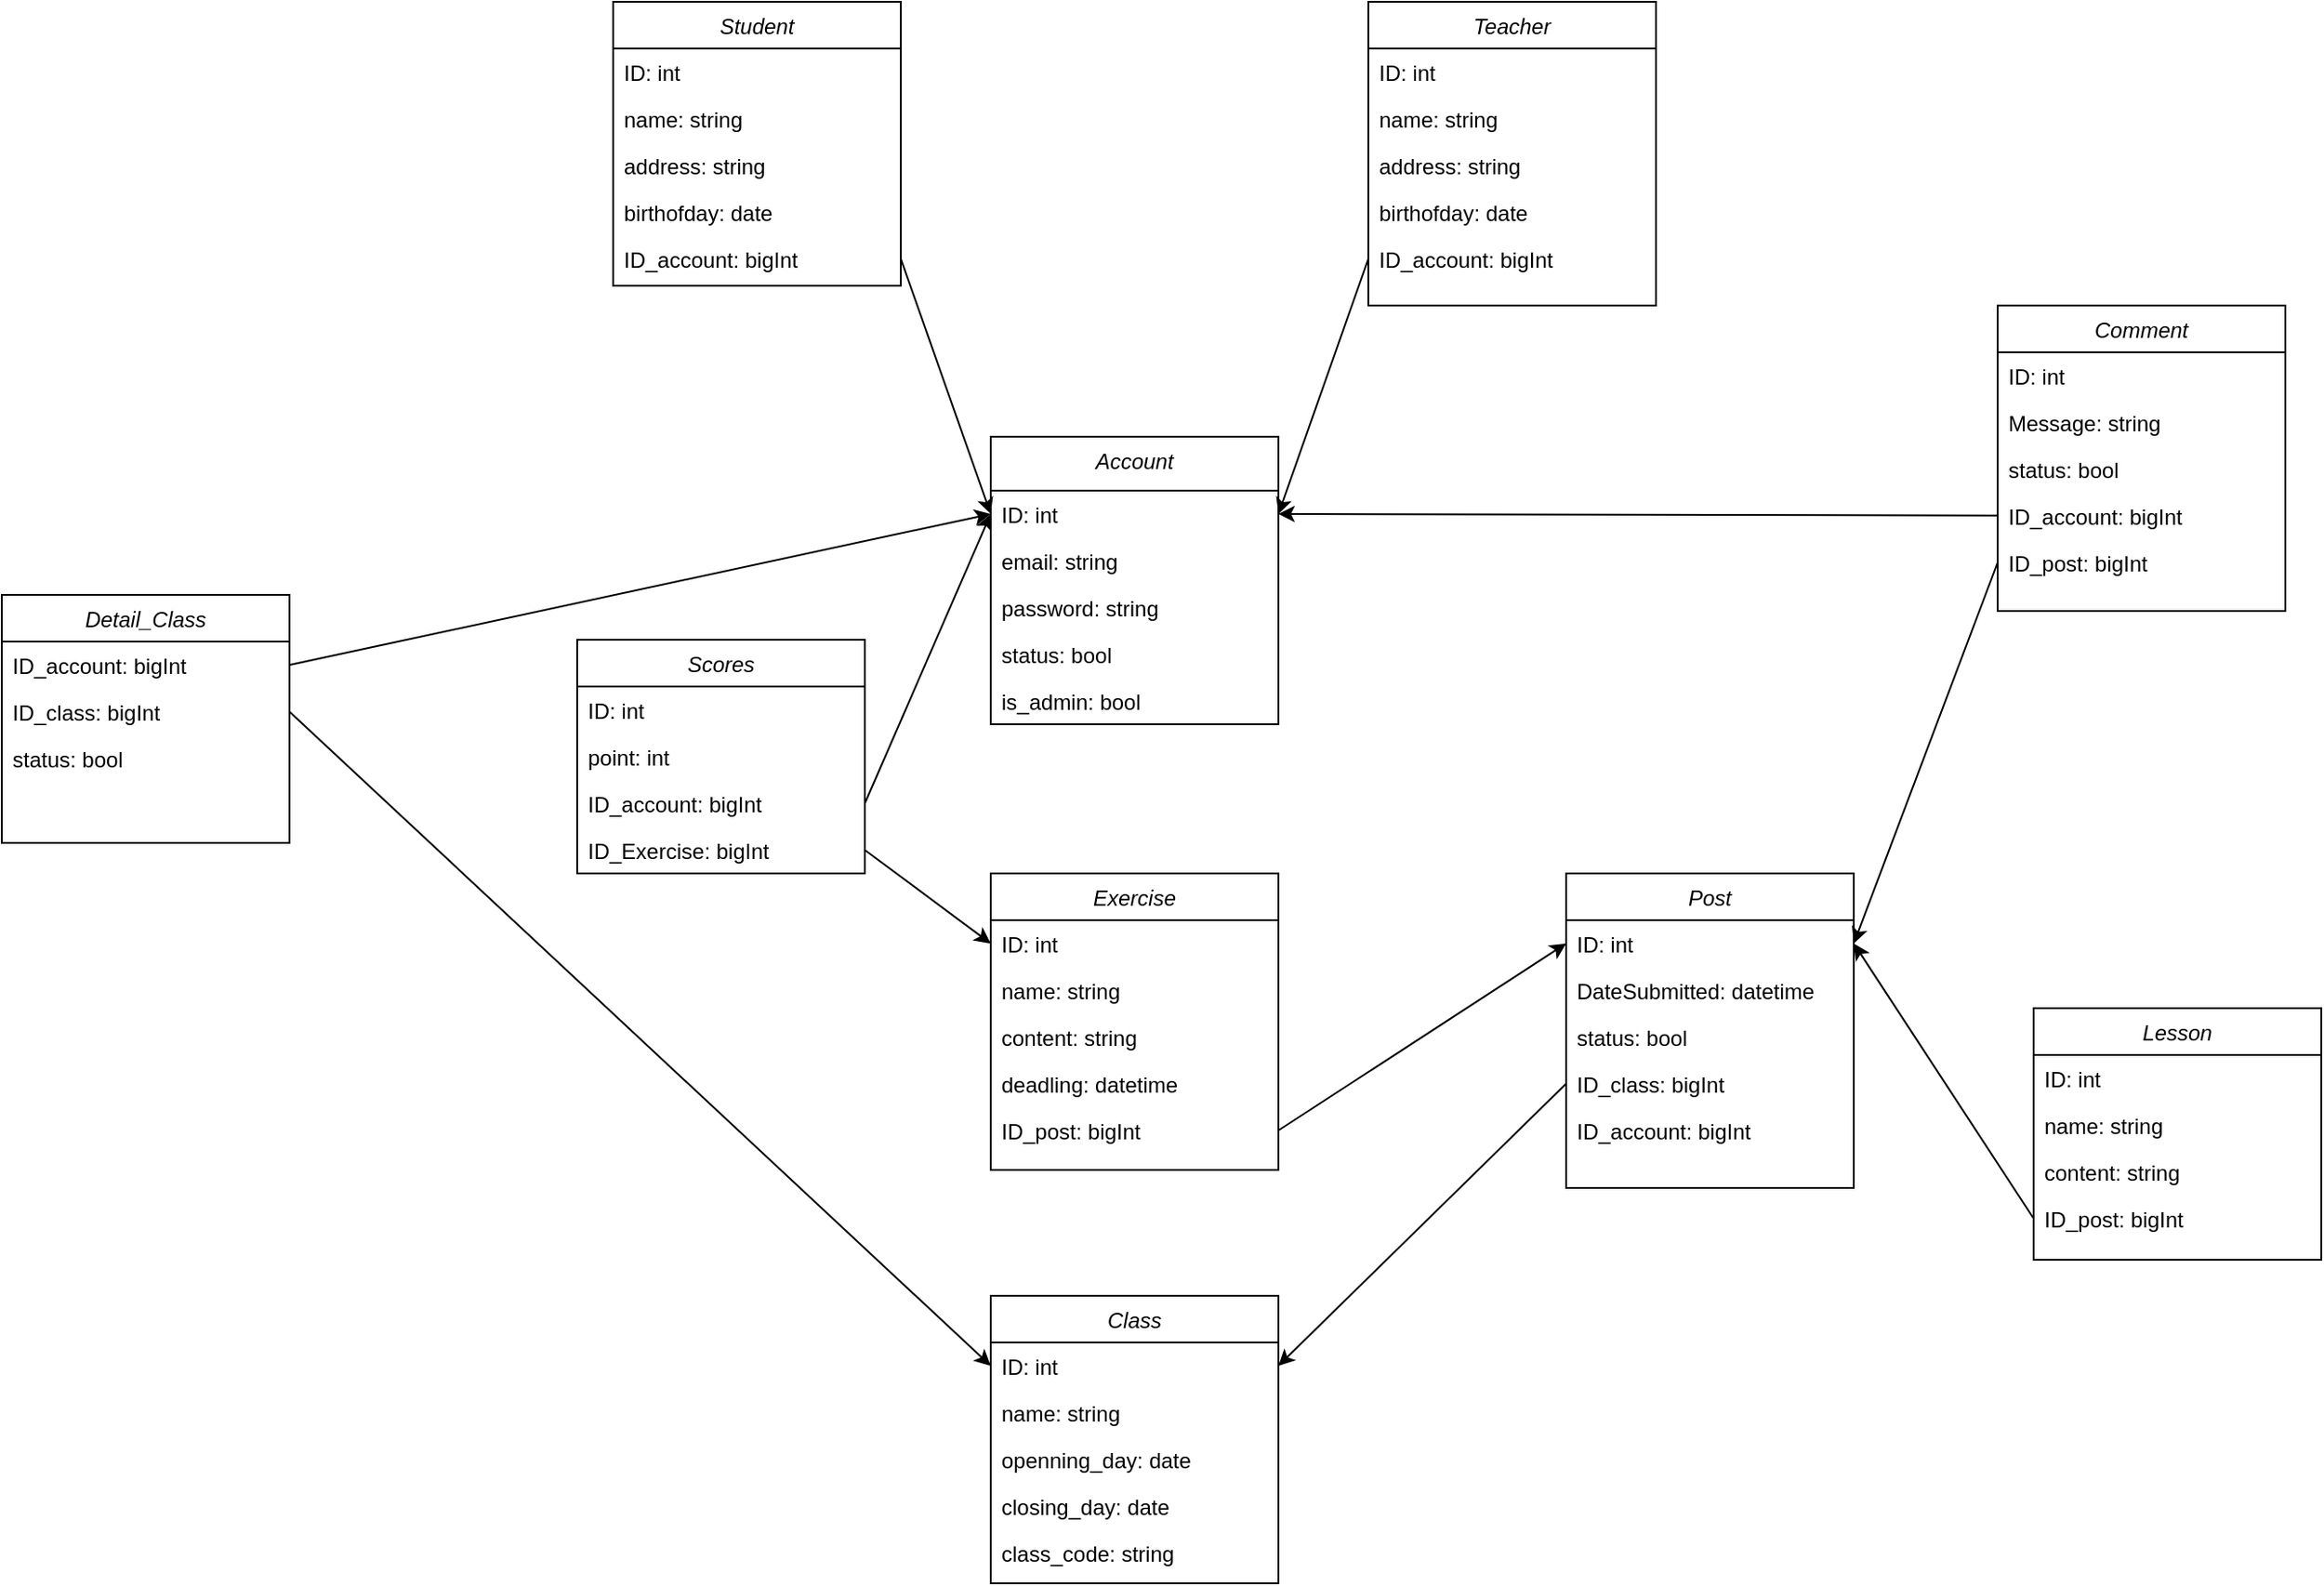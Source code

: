 <mxfile version="15.5.8" type="device"><diagram id="C5RBs43oDa-KdzZeNtuy" name="Page-1"><mxGraphModel dx="3530" dy="2778" grid="1" gridSize="10" guides="1" tooltips="1" connect="1" arrows="1" fold="1" page="1" pageScale="1" pageWidth="827" pageHeight="1169" math="0" shadow="0"><root><mxCell id="WIyWlLk6GJQsqaUBKTNV-0"/><mxCell id="WIyWlLk6GJQsqaUBKTNV-1" parent="WIyWlLk6GJQsqaUBKTNV-0"/><mxCell id="zkfFHV4jXpPFQw0GAbJ--0" value="Account" style="swimlane;fontStyle=2;align=center;verticalAlign=top;childLayout=stackLayout;horizontal=1;startSize=30;horizontalStack=0;resizeParent=1;resizeLast=0;collapsible=1;marginBottom=0;rounded=0;shadow=0;strokeWidth=1;" parent="WIyWlLk6GJQsqaUBKTNV-1" vertex="1"><mxGeometry x="380" y="92" width="160" height="160" as="geometry"><mxRectangle x="230" y="140" width="160" height="26" as="alternateBounds"/></mxGeometry></mxCell><mxCell id="zkfFHV4jXpPFQw0GAbJ--1" value="ID: int" style="text;align=left;verticalAlign=top;spacingLeft=4;spacingRight=4;overflow=hidden;rotatable=0;points=[[0,0.5],[1,0.5]];portConstraint=eastwest;" parent="zkfFHV4jXpPFQw0GAbJ--0" vertex="1"><mxGeometry y="30" width="160" height="26" as="geometry"/></mxCell><mxCell id="zkfFHV4jXpPFQw0GAbJ--2" value="email: string" style="text;align=left;verticalAlign=top;spacingLeft=4;spacingRight=4;overflow=hidden;rotatable=0;points=[[0,0.5],[1,0.5]];portConstraint=eastwest;rounded=0;shadow=0;html=0;" parent="zkfFHV4jXpPFQw0GAbJ--0" vertex="1"><mxGeometry y="56" width="160" height="26" as="geometry"/></mxCell><mxCell id="zkfFHV4jXpPFQw0GAbJ--3" value="password: string" style="text;align=left;verticalAlign=top;spacingLeft=4;spacingRight=4;overflow=hidden;rotatable=0;points=[[0,0.5],[1,0.5]];portConstraint=eastwest;rounded=0;shadow=0;html=0;" parent="zkfFHV4jXpPFQw0GAbJ--0" vertex="1"><mxGeometry y="82" width="160" height="26" as="geometry"/></mxCell><mxCell id="38B62HtG6bArxAZqxYlB-52" value="status: bool" style="text;align=left;verticalAlign=top;spacingLeft=4;spacingRight=4;overflow=hidden;rotatable=0;points=[[0,0.5],[1,0.5]];portConstraint=eastwest;" parent="zkfFHV4jXpPFQw0GAbJ--0" vertex="1"><mxGeometry y="108" width="160" height="26" as="geometry"/></mxCell><mxCell id="38B62HtG6bArxAZqxYlB-0" value="is_admin: bool" style="text;align=left;verticalAlign=top;spacingLeft=4;spacingRight=4;overflow=hidden;rotatable=0;points=[[0,0.5],[1,0.5]];portConstraint=eastwest;rounded=0;shadow=0;html=0;" parent="zkfFHV4jXpPFQw0GAbJ--0" vertex="1"><mxGeometry y="134" width="160" height="26" as="geometry"/></mxCell><mxCell id="zkfFHV4jXpPFQw0GAbJ--6" value="Class" style="swimlane;fontStyle=2;align=center;verticalAlign=top;childLayout=stackLayout;horizontal=1;startSize=26;horizontalStack=0;resizeParent=1;resizeLast=0;collapsible=1;marginBottom=0;rounded=0;shadow=0;strokeWidth=1;" parent="WIyWlLk6GJQsqaUBKTNV-1" vertex="1"><mxGeometry x="380" y="570" width="160" height="160" as="geometry"><mxRectangle x="130" y="380" width="160" height="26" as="alternateBounds"/></mxGeometry></mxCell><mxCell id="zkfFHV4jXpPFQw0GAbJ--7" value="ID: int" style="text;align=left;verticalAlign=top;spacingLeft=4;spacingRight=4;overflow=hidden;rotatable=0;points=[[0,0.5],[1,0.5]];portConstraint=eastwest;" parent="zkfFHV4jXpPFQw0GAbJ--6" vertex="1"><mxGeometry y="26" width="160" height="26" as="geometry"/></mxCell><mxCell id="zkfFHV4jXpPFQw0GAbJ--8" value="name: string" style="text;align=left;verticalAlign=top;spacingLeft=4;spacingRight=4;overflow=hidden;rotatable=0;points=[[0,0.5],[1,0.5]];portConstraint=eastwest;rounded=0;shadow=0;html=0;" parent="zkfFHV4jXpPFQw0GAbJ--6" vertex="1"><mxGeometry y="52" width="160" height="26" as="geometry"/></mxCell><mxCell id="zkfFHV4jXpPFQw0GAbJ--11" value="openning_day: date" style="text;align=left;verticalAlign=top;spacingLeft=4;spacingRight=4;overflow=hidden;rotatable=0;points=[[0,0.5],[1,0.5]];portConstraint=eastwest;" parent="zkfFHV4jXpPFQw0GAbJ--6" vertex="1"><mxGeometry y="78" width="160" height="26" as="geometry"/></mxCell><mxCell id="38B62HtG6bArxAZqxYlB-29" value="closing_day: date" style="text;align=left;verticalAlign=top;spacingLeft=4;spacingRight=4;overflow=hidden;rotatable=0;points=[[0,0.5],[1,0.5]];portConstraint=eastwest;" parent="zkfFHV4jXpPFQw0GAbJ--6" vertex="1"><mxGeometry y="104" width="160" height="26" as="geometry"/></mxCell><mxCell id="38B62HtG6bArxAZqxYlB-32" value="class_code: string" style="text;align=left;verticalAlign=top;spacingLeft=4;spacingRight=4;overflow=hidden;rotatable=0;points=[[0,0.5],[1,0.5]];portConstraint=eastwest;" parent="zkfFHV4jXpPFQw0GAbJ--6" vertex="1"><mxGeometry y="130" width="160" height="26" as="geometry"/></mxCell><mxCell id="zkfFHV4jXpPFQw0GAbJ--17" value="Student" style="swimlane;fontStyle=2;align=center;verticalAlign=top;childLayout=stackLayout;horizontal=1;startSize=26;horizontalStack=0;resizeParent=1;resizeLast=0;collapsible=1;marginBottom=0;rounded=0;shadow=0;strokeWidth=1;" parent="WIyWlLk6GJQsqaUBKTNV-1" vertex="1"><mxGeometry x="170" y="-150" width="160" height="158" as="geometry"><mxRectangle x="550" y="140" width="160" height="26" as="alternateBounds"/></mxGeometry></mxCell><mxCell id="zkfFHV4jXpPFQw0GAbJ--18" value="ID: int" style="text;align=left;verticalAlign=top;spacingLeft=4;spacingRight=4;overflow=hidden;rotatable=0;points=[[0,0.5],[1,0.5]];portConstraint=eastwest;" parent="zkfFHV4jXpPFQw0GAbJ--17" vertex="1"><mxGeometry y="26" width="160" height="26" as="geometry"/></mxCell><mxCell id="zkfFHV4jXpPFQw0GAbJ--19" value="name: string" style="text;align=left;verticalAlign=top;spacingLeft=4;spacingRight=4;overflow=hidden;rotatable=0;points=[[0,0.5],[1,0.5]];portConstraint=eastwest;rounded=0;shadow=0;html=0;" parent="zkfFHV4jXpPFQw0GAbJ--17" vertex="1"><mxGeometry y="52" width="160" height="26" as="geometry"/></mxCell><mxCell id="zkfFHV4jXpPFQw0GAbJ--20" value="address: string" style="text;align=left;verticalAlign=top;spacingLeft=4;spacingRight=4;overflow=hidden;rotatable=0;points=[[0,0.5],[1,0.5]];portConstraint=eastwest;rounded=0;shadow=0;html=0;" parent="zkfFHV4jXpPFQw0GAbJ--17" vertex="1"><mxGeometry y="78" width="160" height="26" as="geometry"/></mxCell><mxCell id="zkfFHV4jXpPFQw0GAbJ--21" value="birthofday: date" style="text;align=left;verticalAlign=top;spacingLeft=4;spacingRight=4;overflow=hidden;rotatable=0;points=[[0,0.5],[1,0.5]];portConstraint=eastwest;rounded=0;shadow=0;html=0;" parent="zkfFHV4jXpPFQw0GAbJ--17" vertex="1"><mxGeometry y="104" width="160" height="26" as="geometry"/></mxCell><mxCell id="zkfFHV4jXpPFQw0GAbJ--25" value="ID_account: bigInt" style="text;align=left;verticalAlign=top;spacingLeft=4;spacingRight=4;overflow=hidden;rotatable=0;points=[[0,0.5],[1,0.5]];portConstraint=eastwest;" parent="zkfFHV4jXpPFQw0GAbJ--17" vertex="1"><mxGeometry y="130" width="160" height="26" as="geometry"/></mxCell><mxCell id="38B62HtG6bArxAZqxYlB-1" style="rounded=0;orthogonalLoop=1;jettySize=auto;html=1;entryX=0;entryY=0.5;entryDx=0;entryDy=0;exitX=1;exitY=0.5;exitDx=0;exitDy=0;" parent="WIyWlLk6GJQsqaUBKTNV-1" source="zkfFHV4jXpPFQw0GAbJ--25" target="zkfFHV4jXpPFQw0GAbJ--1" edge="1"><mxGeometry relative="1" as="geometry"/></mxCell><mxCell id="38B62HtG6bArxAZqxYlB-2" value="Teacher" style="swimlane;fontStyle=2;align=center;verticalAlign=top;childLayout=stackLayout;horizontal=1;startSize=26;horizontalStack=0;resizeParent=1;resizeLast=0;collapsible=1;marginBottom=0;rounded=0;shadow=0;strokeWidth=1;" parent="WIyWlLk6GJQsqaUBKTNV-1" vertex="1"><mxGeometry x="590" y="-150" width="160" height="169" as="geometry"><mxRectangle x="550" y="140" width="160" height="26" as="alternateBounds"/></mxGeometry></mxCell><mxCell id="38B62HtG6bArxAZqxYlB-3" value="ID: int" style="text;align=left;verticalAlign=top;spacingLeft=4;spacingRight=4;overflow=hidden;rotatable=0;points=[[0,0.5],[1,0.5]];portConstraint=eastwest;" parent="38B62HtG6bArxAZqxYlB-2" vertex="1"><mxGeometry y="26" width="160" height="26" as="geometry"/></mxCell><mxCell id="38B62HtG6bArxAZqxYlB-4" value="name: string" style="text;align=left;verticalAlign=top;spacingLeft=4;spacingRight=4;overflow=hidden;rotatable=0;points=[[0,0.5],[1,0.5]];portConstraint=eastwest;rounded=0;shadow=0;html=0;" parent="38B62HtG6bArxAZqxYlB-2" vertex="1"><mxGeometry y="52" width="160" height="26" as="geometry"/></mxCell><mxCell id="38B62HtG6bArxAZqxYlB-5" value="address: string" style="text;align=left;verticalAlign=top;spacingLeft=4;spacingRight=4;overflow=hidden;rotatable=0;points=[[0,0.5],[1,0.5]];portConstraint=eastwest;rounded=0;shadow=0;html=0;" parent="38B62HtG6bArxAZqxYlB-2" vertex="1"><mxGeometry y="78" width="160" height="26" as="geometry"/></mxCell><mxCell id="38B62HtG6bArxAZqxYlB-6" value="birthofday: date" style="text;align=left;verticalAlign=top;spacingLeft=4;spacingRight=4;overflow=hidden;rotatable=0;points=[[0,0.5],[1,0.5]];portConstraint=eastwest;rounded=0;shadow=0;html=0;" parent="38B62HtG6bArxAZqxYlB-2" vertex="1"><mxGeometry y="104" width="160" height="26" as="geometry"/></mxCell><mxCell id="38B62HtG6bArxAZqxYlB-7" value="ID_account: bigInt" style="text;align=left;verticalAlign=top;spacingLeft=4;spacingRight=4;overflow=hidden;rotatable=0;points=[[0,0.5],[1,0.5]];portConstraint=eastwest;" parent="38B62HtG6bArxAZqxYlB-2" vertex="1"><mxGeometry y="130" width="160" height="26" as="geometry"/></mxCell><mxCell id="38B62HtG6bArxAZqxYlB-8" style="rounded=0;orthogonalLoop=1;jettySize=auto;html=1;entryX=1;entryY=0.5;entryDx=0;entryDy=0;exitX=0;exitY=0.5;exitDx=0;exitDy=0;" parent="WIyWlLk6GJQsqaUBKTNV-1" source="38B62HtG6bArxAZqxYlB-7" target="zkfFHV4jXpPFQw0GAbJ--1" edge="1"><mxGeometry relative="1" as="geometry"/></mxCell><mxCell id="38B62HtG6bArxAZqxYlB-9" value="Detail_Class" style="swimlane;fontStyle=2;align=center;verticalAlign=top;childLayout=stackLayout;horizontal=1;startSize=26;horizontalStack=0;resizeParent=1;resizeLast=0;collapsible=1;marginBottom=0;rounded=0;shadow=0;strokeWidth=1;" parent="WIyWlLk6GJQsqaUBKTNV-1" vertex="1"><mxGeometry x="-170" y="180" width="160" height="138" as="geometry"><mxRectangle x="130" y="380" width="160" height="26" as="alternateBounds"/></mxGeometry></mxCell><mxCell id="38B62HtG6bArxAZqxYlB-10" value="ID_account: bigInt" style="text;align=left;verticalAlign=top;spacingLeft=4;spacingRight=4;overflow=hidden;rotatable=0;points=[[0,0.5],[1,0.5]];portConstraint=eastwest;" parent="38B62HtG6bArxAZqxYlB-9" vertex="1"><mxGeometry y="26" width="160" height="26" as="geometry"/></mxCell><mxCell id="38B62HtG6bArxAZqxYlB-11" value="ID_class: bigInt" style="text;align=left;verticalAlign=top;spacingLeft=4;spacingRight=4;overflow=hidden;rotatable=0;points=[[0,0.5],[1,0.5]];portConstraint=eastwest;rounded=0;shadow=0;html=0;" parent="38B62HtG6bArxAZqxYlB-9" vertex="1"><mxGeometry y="52" width="160" height="26" as="geometry"/></mxCell><mxCell id="38B62HtG6bArxAZqxYlB-12" value="status: bool" style="text;align=left;verticalAlign=top;spacingLeft=4;spacingRight=4;overflow=hidden;rotatable=0;points=[[0,0.5],[1,0.5]];portConstraint=eastwest;" parent="38B62HtG6bArxAZqxYlB-9" vertex="1"><mxGeometry y="78" width="160" height="26" as="geometry"/></mxCell><mxCell id="38B62HtG6bArxAZqxYlB-13" value="Lesson" style="swimlane;fontStyle=2;align=center;verticalAlign=top;childLayout=stackLayout;horizontal=1;startSize=26;horizontalStack=0;resizeParent=1;resizeLast=0;collapsible=1;marginBottom=0;rounded=0;shadow=0;strokeWidth=1;" parent="WIyWlLk6GJQsqaUBKTNV-1" vertex="1"><mxGeometry x="960" y="410" width="160" height="140" as="geometry"><mxRectangle x="130" y="380" width="160" height="26" as="alternateBounds"/></mxGeometry></mxCell><mxCell id="38B62HtG6bArxAZqxYlB-14" value="ID: int" style="text;align=left;verticalAlign=top;spacingLeft=4;spacingRight=4;overflow=hidden;rotatable=0;points=[[0,0.5],[1,0.5]];portConstraint=eastwest;" parent="38B62HtG6bArxAZqxYlB-13" vertex="1"><mxGeometry y="26" width="160" height="26" as="geometry"/></mxCell><mxCell id="38B62HtG6bArxAZqxYlB-15" value="name: string" style="text;align=left;verticalAlign=top;spacingLeft=4;spacingRight=4;overflow=hidden;rotatable=0;points=[[0,0.5],[1,0.5]];portConstraint=eastwest;rounded=0;shadow=0;html=0;" parent="38B62HtG6bArxAZqxYlB-13" vertex="1"><mxGeometry y="52" width="160" height="26" as="geometry"/></mxCell><mxCell id="38B62HtG6bArxAZqxYlB-16" value="content: string" style="text;align=left;verticalAlign=top;spacingLeft=4;spacingRight=4;overflow=hidden;rotatable=0;points=[[0,0.5],[1,0.5]];portConstraint=eastwest;" parent="38B62HtG6bArxAZqxYlB-13" vertex="1"><mxGeometry y="78" width="160" height="26" as="geometry"/></mxCell><mxCell id="38B62HtG6bArxAZqxYlB-70" value="ID_post: bigInt" style="text;align=left;verticalAlign=top;spacingLeft=4;spacingRight=4;overflow=hidden;rotatable=0;points=[[0,0.5],[1,0.5]];portConstraint=eastwest;" parent="38B62HtG6bArxAZqxYlB-13" vertex="1"><mxGeometry y="104" width="160" height="26" as="geometry"/></mxCell><mxCell id="38B62HtG6bArxAZqxYlB-21" value="Exercise" style="swimlane;fontStyle=2;align=center;verticalAlign=top;childLayout=stackLayout;horizontal=1;startSize=26;horizontalStack=0;resizeParent=1;resizeLast=0;collapsible=1;marginBottom=0;rounded=0;shadow=0;strokeWidth=1;" parent="WIyWlLk6GJQsqaUBKTNV-1" vertex="1"><mxGeometry x="380" y="335" width="160" height="165" as="geometry"><mxRectangle x="130" y="380" width="160" height="26" as="alternateBounds"/></mxGeometry></mxCell><mxCell id="38B62HtG6bArxAZqxYlB-22" value="ID: int" style="text;align=left;verticalAlign=top;spacingLeft=4;spacingRight=4;overflow=hidden;rotatable=0;points=[[0,0.5],[1,0.5]];portConstraint=eastwest;" parent="38B62HtG6bArxAZqxYlB-21" vertex="1"><mxGeometry y="26" width="160" height="26" as="geometry"/></mxCell><mxCell id="38B62HtG6bArxAZqxYlB-23" value="name: string" style="text;align=left;verticalAlign=top;spacingLeft=4;spacingRight=4;overflow=hidden;rotatable=0;points=[[0,0.5],[1,0.5]];portConstraint=eastwest;rounded=0;shadow=0;html=0;" parent="38B62HtG6bArxAZqxYlB-21" vertex="1"><mxGeometry y="52" width="160" height="26" as="geometry"/></mxCell><mxCell id="38B62HtG6bArxAZqxYlB-24" value="content: string" style="text;align=left;verticalAlign=top;spacingLeft=4;spacingRight=4;overflow=hidden;rotatable=0;points=[[0,0.5],[1,0.5]];portConstraint=eastwest;" parent="38B62HtG6bArxAZqxYlB-21" vertex="1"><mxGeometry y="78" width="160" height="26" as="geometry"/></mxCell><mxCell id="38B62HtG6bArxAZqxYlB-28" value="deadling: datetime" style="text;align=left;verticalAlign=top;spacingLeft=4;spacingRight=4;overflow=hidden;rotatable=0;points=[[0,0.5],[1,0.5]];portConstraint=eastwest;" parent="38B62HtG6bArxAZqxYlB-21" vertex="1"><mxGeometry y="104" width="160" height="26" as="geometry"/></mxCell><mxCell id="38B62HtG6bArxAZqxYlB-69" value="ID_post: bigInt" style="text;align=left;verticalAlign=top;spacingLeft=4;spacingRight=4;overflow=hidden;rotatable=0;points=[[0,0.5],[1,0.5]];portConstraint=eastwest;" parent="38B62HtG6bArxAZqxYlB-21" vertex="1"><mxGeometry y="130" width="160" height="26" as="geometry"/></mxCell><mxCell id="38B62HtG6bArxAZqxYlB-34" value="Scores" style="swimlane;fontStyle=2;align=center;verticalAlign=top;childLayout=stackLayout;horizontal=1;startSize=26;horizontalStack=0;resizeParent=1;resizeLast=0;collapsible=1;marginBottom=0;rounded=0;shadow=0;strokeWidth=1;" parent="WIyWlLk6GJQsqaUBKTNV-1" vertex="1"><mxGeometry x="150" y="205" width="160" height="130" as="geometry"><mxRectangle x="130" y="380" width="160" height="26" as="alternateBounds"/></mxGeometry></mxCell><mxCell id="38B62HtG6bArxAZqxYlB-35" value="ID: int" style="text;align=left;verticalAlign=top;spacingLeft=4;spacingRight=4;overflow=hidden;rotatable=0;points=[[0,0.5],[1,0.5]];portConstraint=eastwest;" parent="38B62HtG6bArxAZqxYlB-34" vertex="1"><mxGeometry y="26" width="160" height="26" as="geometry"/></mxCell><mxCell id="38B62HtG6bArxAZqxYlB-36" value="point: int" style="text;align=left;verticalAlign=top;spacingLeft=4;spacingRight=4;overflow=hidden;rotatable=0;points=[[0,0.5],[1,0.5]];portConstraint=eastwest;rounded=0;shadow=0;html=0;" parent="38B62HtG6bArxAZqxYlB-34" vertex="1"><mxGeometry y="52" width="160" height="26" as="geometry"/></mxCell><mxCell id="38B62HtG6bArxAZqxYlB-39" value="ID_account: bigInt" style="text;align=left;verticalAlign=top;spacingLeft=4;spacingRight=4;overflow=hidden;rotatable=0;points=[[0,0.5],[1,0.5]];portConstraint=eastwest;" parent="38B62HtG6bArxAZqxYlB-34" vertex="1"><mxGeometry y="78" width="160" height="26" as="geometry"/></mxCell><mxCell id="38B62HtG6bArxAZqxYlB-38" value="ID_Exercise: bigInt" style="text;align=left;verticalAlign=top;spacingLeft=4;spacingRight=4;overflow=hidden;rotatable=0;points=[[0,0.5],[1,0.5]];portConstraint=eastwest;" parent="38B62HtG6bArxAZqxYlB-34" vertex="1"><mxGeometry y="104" width="160" height="26" as="geometry"/></mxCell><mxCell id="38B62HtG6bArxAZqxYlB-42" style="rounded=0;orthogonalLoop=1;jettySize=auto;html=1;entryX=0;entryY=0.5;entryDx=0;entryDy=0;exitX=1;exitY=0.5;exitDx=0;exitDy=0;" parent="WIyWlLk6GJQsqaUBKTNV-1" source="38B62HtG6bArxAZqxYlB-10" target="zkfFHV4jXpPFQw0GAbJ--1" edge="1"><mxGeometry relative="1" as="geometry"/></mxCell><mxCell id="38B62HtG6bArxAZqxYlB-43" style="rounded=0;orthogonalLoop=1;jettySize=auto;html=1;entryX=0;entryY=0.5;entryDx=0;entryDy=0;exitX=1;exitY=0.5;exitDx=0;exitDy=0;" parent="WIyWlLk6GJQsqaUBKTNV-1" source="38B62HtG6bArxAZqxYlB-11" target="zkfFHV4jXpPFQw0GAbJ--7" edge="1"><mxGeometry relative="1" as="geometry"/></mxCell><mxCell id="38B62HtG6bArxAZqxYlB-48" style="edgeStyle=none;rounded=0;orthogonalLoop=1;jettySize=auto;html=1;entryX=0;entryY=0.5;entryDx=0;entryDy=0;exitX=1;exitY=0.5;exitDx=0;exitDy=0;" parent="WIyWlLk6GJQsqaUBKTNV-1" source="38B62HtG6bArxAZqxYlB-38" target="38B62HtG6bArxAZqxYlB-22" edge="1"><mxGeometry relative="1" as="geometry"/></mxCell><mxCell id="38B62HtG6bArxAZqxYlB-50" style="edgeStyle=none;rounded=0;orthogonalLoop=1;jettySize=auto;html=1;entryX=1;entryY=0.5;entryDx=0;entryDy=0;exitX=0;exitY=0.5;exitDx=0;exitDy=0;" parent="WIyWlLk6GJQsqaUBKTNV-1" source="38B62HtG6bArxAZqxYlB-33" target="zkfFHV4jXpPFQw0GAbJ--7" edge="1"><mxGeometry relative="1" as="geometry"/></mxCell><mxCell id="38B62HtG6bArxAZqxYlB-61" value="Post" style="swimlane;fontStyle=2;align=center;verticalAlign=top;childLayout=stackLayout;horizontal=1;startSize=26;horizontalStack=0;resizeParent=1;resizeLast=0;collapsible=1;marginBottom=0;rounded=0;shadow=0;strokeWidth=1;" parent="WIyWlLk6GJQsqaUBKTNV-1" vertex="1"><mxGeometry x="700" y="335" width="160" height="175" as="geometry"><mxRectangle x="130" y="380" width="160" height="26" as="alternateBounds"/></mxGeometry></mxCell><mxCell id="38B62HtG6bArxAZqxYlB-62" value="ID: int" style="text;align=left;verticalAlign=top;spacingLeft=4;spacingRight=4;overflow=hidden;rotatable=0;points=[[0,0.5],[1,0.5]];portConstraint=eastwest;" parent="38B62HtG6bArxAZqxYlB-61" vertex="1"><mxGeometry y="26" width="160" height="26" as="geometry"/></mxCell><mxCell id="38B62HtG6bArxAZqxYlB-17" value="DateSubmitted: datetime" style="text;align=left;verticalAlign=top;spacingLeft=4;spacingRight=4;overflow=hidden;rotatable=0;points=[[0,0.5],[1,0.5]];portConstraint=eastwest;" parent="38B62HtG6bArxAZqxYlB-61" vertex="1"><mxGeometry y="52" width="160" height="26" as="geometry"/></mxCell><mxCell id="38B62HtG6bArxAZqxYlB-66" value="status: bool" style="text;align=left;verticalAlign=top;spacingLeft=4;spacingRight=4;overflow=hidden;rotatable=0;points=[[0,0.5],[1,0.5]];portConstraint=eastwest;" parent="38B62HtG6bArxAZqxYlB-61" vertex="1"><mxGeometry y="78" width="160" height="26" as="geometry"/></mxCell><mxCell id="38B62HtG6bArxAZqxYlB-33" value="ID_class: bigInt" style="text;align=left;verticalAlign=top;spacingLeft=4;spacingRight=4;overflow=hidden;rotatable=0;points=[[0,0.5],[1,0.5]];portConstraint=eastwest;" parent="38B62HtG6bArxAZqxYlB-61" vertex="1"><mxGeometry y="104" width="160" height="26" as="geometry"/></mxCell><mxCell id="38B62HtG6bArxAZqxYlB-27" value="ID_account: bigInt" style="text;align=left;verticalAlign=top;spacingLeft=4;spacingRight=4;overflow=hidden;rotatable=0;points=[[0,0.5],[1,0.5]];portConstraint=eastwest;" parent="38B62HtG6bArxAZqxYlB-61" vertex="1"><mxGeometry y="130" width="160" height="26" as="geometry"/></mxCell><mxCell id="38B62HtG6bArxAZqxYlB-71" style="edgeStyle=none;rounded=0;orthogonalLoop=1;jettySize=auto;html=1;exitX=1;exitY=0.5;exitDx=0;exitDy=0;entryX=0;entryY=0.5;entryDx=0;entryDy=0;" parent="WIyWlLk6GJQsqaUBKTNV-1" source="38B62HtG6bArxAZqxYlB-69" target="38B62HtG6bArxAZqxYlB-62" edge="1"><mxGeometry relative="1" as="geometry"/></mxCell><mxCell id="38B62HtG6bArxAZqxYlB-72" style="edgeStyle=none;rounded=0;orthogonalLoop=1;jettySize=auto;html=1;entryX=1;entryY=0.5;entryDx=0;entryDy=0;exitX=0;exitY=0.5;exitDx=0;exitDy=0;" parent="WIyWlLk6GJQsqaUBKTNV-1" source="38B62HtG6bArxAZqxYlB-70" target="38B62HtG6bArxAZqxYlB-62" edge="1"><mxGeometry relative="1" as="geometry"/></mxCell><mxCell id="38B62HtG6bArxAZqxYlB-53" value="Comment" style="swimlane;fontStyle=2;align=center;verticalAlign=top;childLayout=stackLayout;horizontal=1;startSize=26;horizontalStack=0;resizeParent=1;resizeLast=0;collapsible=1;marginBottom=0;rounded=0;shadow=0;strokeWidth=1;" parent="WIyWlLk6GJQsqaUBKTNV-1" vertex="1"><mxGeometry x="940" y="19" width="160" height="170" as="geometry"><mxRectangle x="130" y="380" width="160" height="26" as="alternateBounds"/></mxGeometry></mxCell><mxCell id="38B62HtG6bArxAZqxYlB-54" value="ID: int" style="text;align=left;verticalAlign=top;spacingLeft=4;spacingRight=4;overflow=hidden;rotatable=0;points=[[0,0.5],[1,0.5]];portConstraint=eastwest;" parent="38B62HtG6bArxAZqxYlB-53" vertex="1"><mxGeometry y="26" width="160" height="26" as="geometry"/></mxCell><mxCell id="38B62HtG6bArxAZqxYlB-55" value="Message: string" style="text;align=left;verticalAlign=top;spacingLeft=4;spacingRight=4;overflow=hidden;rotatable=0;points=[[0,0.5],[1,0.5]];portConstraint=eastwest;rounded=0;shadow=0;html=0;" parent="38B62HtG6bArxAZqxYlB-53" vertex="1"><mxGeometry y="52" width="160" height="26" as="geometry"/></mxCell><mxCell id="38B62HtG6bArxAZqxYlB-58" value="status: bool" style="text;align=left;verticalAlign=top;spacingLeft=4;spacingRight=4;overflow=hidden;rotatable=0;points=[[0,0.5],[1,0.5]];portConstraint=eastwest;" parent="38B62HtG6bArxAZqxYlB-53" vertex="1"><mxGeometry y="78" width="160" height="26" as="geometry"/></mxCell><mxCell id="38B62HtG6bArxAZqxYlB-60" value="ID_account: bigInt" style="text;align=left;verticalAlign=top;spacingLeft=4;spacingRight=4;overflow=hidden;rotatable=0;points=[[0,0.5],[1,0.5]];portConstraint=eastwest;" parent="38B62HtG6bArxAZqxYlB-53" vertex="1"><mxGeometry y="104" width="160" height="26" as="geometry"/></mxCell><mxCell id="38B62HtG6bArxAZqxYlB-59" value="ID_post: bigInt" style="text;align=left;verticalAlign=top;spacingLeft=4;spacingRight=4;overflow=hidden;rotatable=0;points=[[0,0.5],[1,0.5]];portConstraint=eastwest;" parent="38B62HtG6bArxAZqxYlB-53" vertex="1"><mxGeometry y="130" width="160" height="26" as="geometry"/></mxCell><mxCell id="2xUmJD9xpInBVjEgpN_4-0" style="rounded=0;orthogonalLoop=1;jettySize=auto;html=1;entryX=1;entryY=0.5;entryDx=0;entryDy=0;exitX=0;exitY=0.5;exitDx=0;exitDy=0;" edge="1" parent="WIyWlLk6GJQsqaUBKTNV-1" source="38B62HtG6bArxAZqxYlB-59" target="38B62HtG6bArxAZqxYlB-62"><mxGeometry relative="1" as="geometry"/></mxCell><mxCell id="2xUmJD9xpInBVjEgpN_4-1" style="rounded=0;orthogonalLoop=1;jettySize=auto;html=1;entryX=1;entryY=0.5;entryDx=0;entryDy=0;" edge="1" parent="WIyWlLk6GJQsqaUBKTNV-1" source="38B62HtG6bArxAZqxYlB-60" target="zkfFHV4jXpPFQw0GAbJ--1"><mxGeometry relative="1" as="geometry"/></mxCell><mxCell id="2xUmJD9xpInBVjEgpN_4-2" style="edgeStyle=none;rounded=0;orthogonalLoop=1;jettySize=auto;html=1;entryX=0;entryY=0.5;entryDx=0;entryDy=0;exitX=1;exitY=0.5;exitDx=0;exitDy=0;" edge="1" parent="WIyWlLk6GJQsqaUBKTNV-1" source="38B62HtG6bArxAZqxYlB-39" target="zkfFHV4jXpPFQw0GAbJ--1"><mxGeometry relative="1" as="geometry"/></mxCell></root></mxGraphModel></diagram></mxfile>